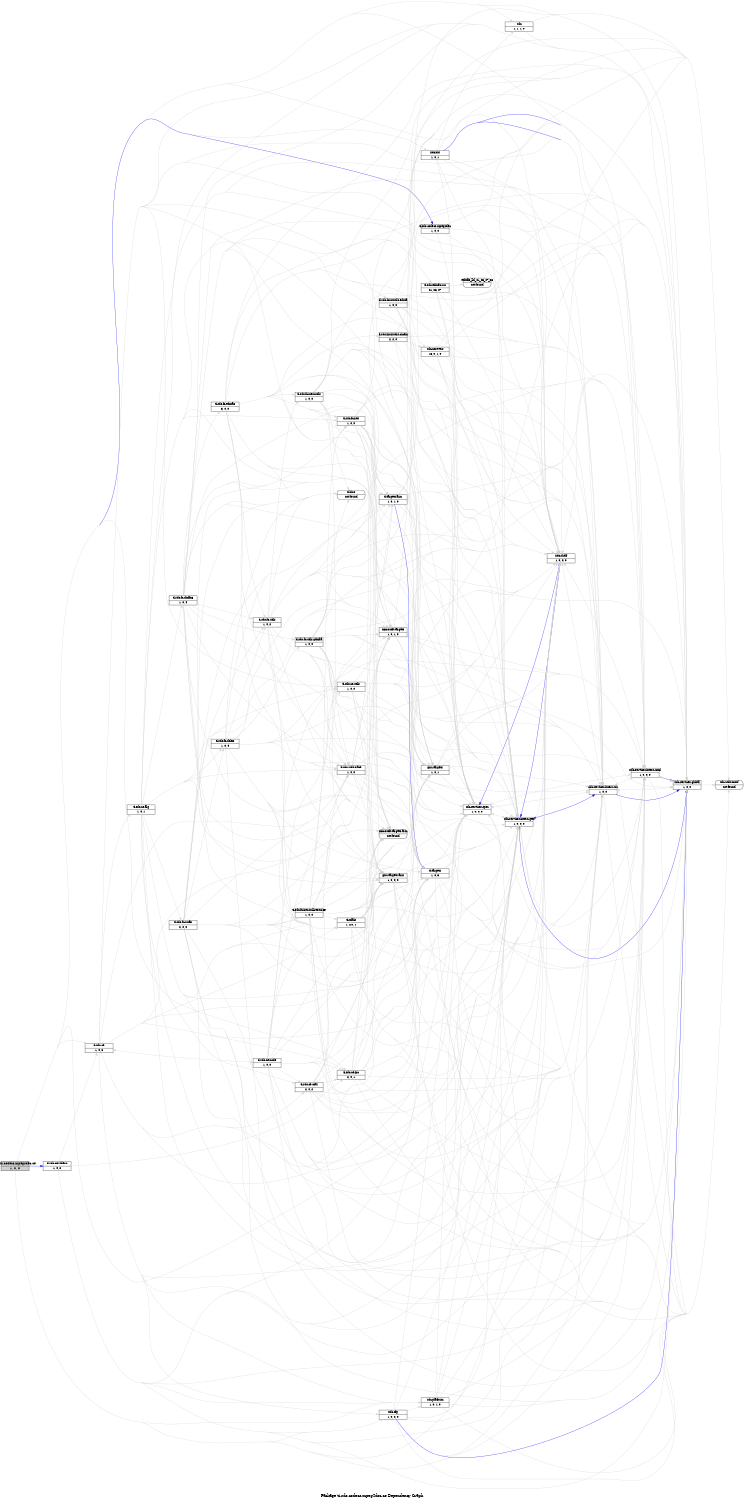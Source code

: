 digraph dependencies {
    label="\nPackage ti.sdo.codecs.mpeg4dec.ce Dependency Graph";
    size="7.5,10";
    rankdir=LR;
    ranksep=".75";
    concentrate="true";
    node [fixedsize=true, width=1.5, style=filled, color=black];
    node [font=Helvetica, fontsize=12, fillcolor=lightgrey];
    ti_sdo_codecs_mpeg4dec_ce [shape=record,label="ti.sdo.codecs.mpeg4dec.ce|1, 0, 0", URL="package.rel.xml"];
    node [fontsize=10, fillcolor=white];

    edge [style=solid, color=blue]
    ti_sdo_ce_video2 [shape=record,label="ti.sdo.ce.video2|1, 0, 2", URL="../C:\Components\codec_engine_2_25_01_06\packages\ti\sdo\ce\video2\package/package.rel.svg"];
    ti_sdo_codecs_mpeg4dec_ce -> ti_sdo_ce_video2;
    ti_sdo_codecs_mpeg4dec [shape=record,label="ti.sdo.codecs.mpeg4dec|1, 0, 0", URL="../E:\RTSC_GEN\automate\RELPACK\ti\sdo\codecs\mpeg4dec\package/package.rel.svg"];
    ti_sdo_codecs_mpeg4dec_ce -> ti_sdo_codecs_mpeg4dec;

    edge [style=solid, color=lightgrey]
    xdc_services_spec [shape=record,label="xdc.services.spec|1, 0, 0, 0", URL="../C:\Program Files\Texas Instruments\xdctools_3_15_00_10\packages\xdc\services\spec\package/package.rel.svg"];
    ti_sdo_codecs_mpeg4dec_ce -> xdc_services_spec;
    ti_sdo_codecs_mpeg4dec_ce -> ti_sdo_codecs_mpeg4dec;
    xdc_services_intern_gen [shape=record,label="xdc.services.intern.gen|1, 0, 0, 0", URL="../C:\Program Files\Texas Instruments\xdctools_3_15_00_10\packages\xdc\services\intern\gen\package/package.rel.svg"];
    ti_sdo_codecs_mpeg4dec_ce -> xdc_services_intern_gen;
    xdc [shape=record,label="xdc|1, 1, 1, 0", URL="../C:\Program Files\Texas Instruments\xdctools_3_15_00_10\packages\xdc\package/package.rel.svg"];
    ti_sdo_codecs_mpeg4dec_ce -> xdc;
    xdc_platform [shape=record,label="xdc.platform|1, 0, 1, 0", URL="../C:\Program Files\Texas Instruments\xdctools_3_15_00_10\packages\xdc\platform\package/package.rel.svg"];
    ti_sdo_codecs_mpeg4dec_ce -> xdc_platform;
    xdc_cfg [shape=record,label="xdc.cfg|1, 0, 2, 0", URL="../C:\Program Files\Texas Instruments\xdctools_3_15_00_10\packages\xdc\cfg\package/package.rel.svg"];
    ti_sdo_codecs_mpeg4dec_ce -> xdc_cfg;
    ti_sdo_codecs_mpeg4dec_ce -> ti_sdo_ce_video2;
    ti_sdo_ce [shape=record,label="ti.sdo.ce|1, 0, 6", URL="../C:\Components\codec_engine_2_25_01_06\packages\ti\sdo\ce\package/package.rel.svg"];
    ti_sdo_codecs_mpeg4dec_ce -> ti_sdo_ce;
    xdc_shelf [shape=record,label="xdc.shelf|1, 0, 0, 0", URL="../C:\Program Files\Texas Instruments\xdctools_3_15_00_10\packages\xdc\shelf\package/package.rel.svg"];
    ti_sdo_codecs_mpeg4dec_ce -> xdc_shelf;
    xdc_services_global [shape=record,label="xdc.services.global|1, 0, 0", URL="../C:\Program Files\Texas Instruments\xdctools_3_15_00_10\packages\xdc\services\global\package/package.rel.svg"];
    ti_sdo_codecs_mpeg4dec_ce -> xdc_services_global;
    xdc_bld [shape=record,label="xdc.bld|1, 0, 1", URL="../C:\Program Files\Texas Instruments\xdctools_3_15_00_10\packages\xdc\bld\package/package.rel.svg"];
    ti_sdo_codecs_mpeg4dec_ce -> xdc_bld;
    xdc_services_intern_cmd [shape=record,label="xdc.services.intern.cmd|1, 0, 0, 0", URL="../C:\Program Files\Texas Instruments\xdctools_3_15_00_10\packages\xdc\services\intern\cmd\package/package.rel.svg"];
    ti_sdo_codecs_mpeg4dec_ce -> xdc_services_intern_cmd;
    xdc_services_intern_xsr [shape=record,label="xdc.services.intern.xsr|1, 0, 0", URL="../C:\Program Files\Texas Instruments\xdctools_3_15_00_10\packages\xdc\services\intern\xsr\package/package.rel.svg"];
    ti_sdo_codecs_mpeg4dec_ce -> xdc_services_intern_xsr;
    ti_sdo_ce_ipc [shape=record,label="ti.sdo.ce.ipc|2, 0, 1", URL="../C:\Components\codec_engine_2_25_01_06\packages\ti\sdo\ce\ipc\package/package.rel.svg"];
    ti_sdo_codecs_mpeg4dec_ce -> ti_sdo_ce_ipc;

    edge [style=solid, color=blue]

    edge [style=solid, color=lightgrey]
    ti_sdo_ce_ipc -> xdc_services_spec;
    microsoft_targets [shape=record,label="microsoft.targets|1, 0, 1, 0", URL="../C:\Program Files\Texas Instruments\xdctools_3_15_00_10\packages\microsoft\targets\package/package.rel.svg"];
    ti_sdo_ce_ipc -> microsoft_targets;
    microsoft_targets_arm [shape=record,label="microsoft.targets.arm|not found"style=rounded, ];
    ti_sdo_ce_ipc -> microsoft_targets_arm;
    gnu_targets [shape=record,label="gnu.targets|1, 0, 1", URL="../C:\Program Files\Texas Instruments\xdctools_3_15_00_10\packages\gnu\targets\package/package.rel.svg"];
    ti_sdo_ce_ipc -> gnu_targets;
    ti_sdo_ce_ipc -> xdc_services_global;
    gnu_targets_arm [shape=record,label="gnu.targets.arm|1, 0, 0, 0", URL="../C:\Program Files\Texas Instruments\xdctools_3_15_00_10\packages\gnu\targets\arm\package/package.rel.svg"];
    ti_sdo_ce_ipc -> gnu_targets_arm;
    ti_sdo_ce_ipc -> xdc_shelf;
    ti_targets [shape=record,label="ti.targets|1, 0, 3", URL="../C:\Program Files\Texas Instruments\xdctools_3_15_00_10\packages\ti\targets\package/package.rel.svg"];
    ti_sdo_ce_ipc -> ti_targets;
    ti_sdo_ce_ipc -> xdc_services_intern_cmd;
    ti_sdo_ce_ipc -> xdc_services_intern_xsr;
    ti_sdo_ce_ipc -> xdc_services_intern_gen;

    edge [style=solid, color=blue]

    edge [style=solid, color=lightgrey]
    ti_targets -> xdc_services_spec;
    ti_targets -> xdc_services_intern_cmd;
    ti_targets -> xdc_services_intern_xsr;
    ti_targets -> xdc_services_intern_gen;
    xdc_utils_tconf [shape=record,label="xdc.utils.tconf|not found"style=rounded, ];
    ti_targets -> xdc_utils_tconf;
    ti_targets -> xdc_shelf;
    ti_targets -> xdc_services_global;

    edge [style=solid, color=blue]

    edge [style=solid, color=lightgrey]

    edge [style=solid, color=blue]

    edge [style=solid, color=lightgrey]
    gnu_targets_arm -> xdc_services_spec;
    gnu_targets_arm -> xdc_services_intern_cmd;
    gnu_targets_arm -> xdc_services_intern_xsr;
    gnu_targets_arm -> gnu_targets;
    gnu_targets_arm -> xdc_utils_tconf;
    gnu_targets_arm -> xdc_services_intern_gen;
    gnu_targets_arm -> xdc_shelf;
    gnu_targets_arm -> xdc_services_global;

    edge [style=solid, color=blue]

    edge [style=solid, color=lightgrey]
    gnu_targets -> xdc_services_spec;
    gnu_targets -> xdc_services_intern_cmd;
    gnu_targets -> xdc_services_intern_xsr;
    gnu_targets -> xdc_services_intern_gen;
    gnu_targets -> xdc_utils_tconf;
    gnu_targets -> xdc_shelf;
    gnu_targets -> xdc_services_global;

    edge [style=solid, color=blue]

    edge [style=solid, color=lightgrey]

    edge [style=solid, color=blue]

    edge [style=solid, color=lightgrey]
    microsoft_targets -> xdc_services_spec;
    microsoft_targets -> xdc_services_intern_cmd;
    microsoft_targets -> xdc_services_intern_xsr;
    microsoft_targets -> xdc_services_intern_gen;
    microsoft_targets -> xdc_utils_tconf;
    microsoft_targets -> xdc_shelf;
    microsoft_targets -> xdc_services_global;

    edge [style=solid, color=blue]
    xdc_services_intern_xsr -> xdc_services_global;

    edge [style=solid, color=lightgrey]
    xdc_services_intern_xsr -> xdc_services_spec;
    xdc_services_intern_xsr -> xdc_services_intern_cmd;
    xdc_services_intern_xsr -> xdc_services_intern_gen;
    xdc_services_intern_xsr -> xdc_utils_tconf;
    xdc_services_intern_xsr -> xdc_shelf;
    xdc_services_intern_xsr -> xdc_services_global;

    edge [style=solid, color=blue]
    xdc_services_intern_cmd -> xdc_shelf;
    xdc_services_intern_cmd -> xdc_services_spec;
    xdc_services_intern_cmd -> xdc_services_global;
    xdc_services_intern_cmd -> xdc_services_intern_gen;

    edge [style=solid, color=lightgrey]
    xdc_services_intern_cmd -> xdc_services_spec;
    xdc_services_intern_cmd -> xdc_services_intern_xsr;
    xdc_services_intern_cmd -> xdc_services_intern_gen;
    xdc_services_intern_cmd -> xdc_utils_tconf;
    xdc_services_intern_cmd -> xdc_shelf;
    xdc_services_intern_cmd -> xdc_services_global;

    edge [style=solid, color=blue]
    xdc_bld -> xdc_services_global;
    xdc_bld -> xdc_services_intern_cmd;

    edge [style=solid, color=lightgrey]
    xdc_bld -> xdc_services_spec;
    xdc_bld -> xdc_services_intern_cmd;
    xdc_bld -> xdc_services_intern_xsr;
    xdc_bld -> xdc_services_intern_gen;
    xdc_bld -> xdc_utils_tconf;
    xdc_bld -> xdc_shelf;
    xdc_bld -> xdc_services_global;
    xdc_bld -> xdc;

    edge [style=solid, color=blue]

    edge [style=solid, color=lightgrey]
    xdc_services_global -> xdc_services_spec;
    xdc_services_global -> xdc_services_intern_cmd;
    xdc_services_global -> xdc_services_intern_xsr;
    xdc_services_global -> xdc_services_intern_gen;
    xdc_services_global -> xdc_utils_tconf;
    xdc_services_global -> xdc_shelf;

    edge [style=solid, color=blue]

    edge [style=solid, color=lightgrey]
    xdc_shelf -> xdc_services_spec;
    xdc_shelf -> xdc_services_intern_cmd;
    xdc_shelf -> xdc_services_intern_xsr;
    xdc_shelf -> xdc_services_intern_gen;
    xdc_shelf -> xdc_utils_tconf;
    xdc_shelf -> xdc_services_global;

    edge [style=solid, color=blue]

    edge [style=solid, color=lightgrey]
    ti_sdo_ce -> gnu_targets;
    ti_sdo_ce -> xdc_cfg;
    ti_sdo_ce -> xdc_services_intern_cmd;
    ti_sdo_ce -> ti_targets;
    ti_sdo_ce_utils [shape=record,label="ti.sdo.ce.utils|1, 0, 0", URL="../C:\Components\codec_engine_2_25_01_06\packages\ti\sdo\ce\utils\package/package.rel.svg"];
    ti_sdo_ce -> ti_sdo_ce_utils;
    ti_sdo_ce -> xdc_shelf;
    ti_sdo_ce -> xdc_services_global;
    ti_sdo_ce -> gnu_targets_arm;
    ti_sdo_utils_trace [shape=record,label="ti.sdo.utils.trace|1, 0, 0", URL="../C:\Components\codec_engine_2_25_01_06\cetools\packages\ti\sdo\utils\trace\package/package.rel.svg"];
    ti_sdo_ce -> ti_sdo_utils_trace;
    ti_sdo_ce -> xdc_services_intern_gen;
    ti_xdais [shape=record,label="ti.xdais|1, 2.0, 1", URL="../C:\Components\codec_engine_2_25_01_06\cetools\packages\ti\xdais\package/package.rel.svg"];
    ti_sdo_ce -> ti_xdais;
    ti_sdo_ce -> xdc_platform;
    ti_sdo_ce_node [shape=record,label="ti.sdo.ce.node|1, 0, 0", URL="../C:\Components\codec_engine_2_25_01_06\packages\ti\sdo\ce\node\package/package.rel.svg"];
    ti_sdo_ce -> ti_sdo_ce_node;
    ti_sdo_ce -> xdc_services_spec;
    ti_sdo_ce -> microsoft_targets;
    ti_sdo_ce_osal [shape=record,label="ti.sdo.ce.osal|2, 0, 2", URL="../C:\Components\codec_engine_2_25_01_06\packages\ti\sdo\ce\osal\package/package.rel.svg"];
    ti_sdo_ce -> ti_sdo_ce_osal;
    ti_sdo_ce -> ti_sdo_ce_ipc;
    ti_sdo_ce_alg [shape=record,label="ti.sdo.ce.alg|1, 0, 1", URL="../C:\Components\codec_engine_2_25_01_06\packages\ti\sdo\ce\alg\package/package.rel.svg"];
    ti_sdo_ce -> ti_sdo_ce_alg;
    ti_sdo_ce -> xdc_services_intern_xsr;
    ti_sdo_ce -> microsoft_targets_arm;

    edge [style=solid, color=blue]

    edge [style=solid, color=lightgrey]
    ti_sdo_ce_alg -> gnu_targets;
    ti_sdo_ce_alg -> xdc_services_intern_cmd;
    ti_sdo_ce_alg -> ti_targets;
    ti_sdo_ce_alg -> ti_sdo_ce_utils;
    ti_sdo_ce_alg -> xdc_shelf;
    ti_sdo_ce_alg -> xdc_services_global;
    ti_sdo_fc_ires [shape=record,label="ti.sdo.fc.ires|1, 0, 0", URL="../C:\Components\codec_engine_2_25_01_06\cetools\packages\ti\sdo\fc\ires\package/package.rel.svg"];
    ti_sdo_ce_alg -> ti_sdo_fc_ires;
    ti_sdo_ce_alg -> gnu_targets_arm;
    ti_sdo_ce_alg -> ti_sdo_utils_trace;
    ti_sdo_fc_rman [shape=record,label="ti.sdo.fc.rman|2, 0, 0", URL="../C:\Components\codec_engine_2_25_01_06\cetools\packages\ti\sdo\fc\rman\package/package.rel.svg"];
    ti_sdo_ce_alg -> ti_sdo_fc_rman;
    ti_sdo_ce_alg -> xdc_services_intern_gen;
    ti_sdo_ce_alg -> ti_xdais;
    ti_sdo_ce_alg -> xdc_services_spec;
    ti_sdo_fc_dskt2 [shape=record,label="ti.sdo.fc.dskt2|1, 0, 4", URL="../C:\Components\codec_engine_2_25_01_06\cetools\packages\ti\sdo\fc\dskt2\package/package.rel.svg"];
    ti_sdo_ce_alg -> ti_sdo_fc_dskt2;
    ti_sdo_ce_alg -> microsoft_targets;
    ti_sdo_ce_alg -> ti_sdo_ce_osal;
    ti_sdo_ce_alg -> xdc_services_intern_xsr;
    ti_sdo_ce_alg -> microsoft_targets_arm;
    ti_sdo_fc_dman3 [shape=record,label="ti.sdo.fc.dman3|1, 0, 4", URL="../C:\Components\codec_engine_2_25_01_06\cetools\packages\ti\sdo\fc\dman3\package/package.rel.svg"];
    ti_sdo_ce_alg -> ti_sdo_fc_dman3;

    edge [style=solid, color=blue]

    edge [style=solid, color=lightgrey]
    ti_sdo_fc_dman3 -> gnu_targets;
    ti_sdo_fc_dman3 -> xdc_services_intern_cmd;
    ti_sdo_fc_dman3 -> ti_targets;
    ti_sdo_fc_dman3 -> ti_sdo_fc_ires;
    ti_sdo_fc_dman3 -> ti_sdo_utils_trace;
    ti_sdo_fc_utils [shape=record,label="ti.sdo.fc.utils|1, 0, 2", URL="../C:\Components\codec_engine_2_25_01_06\cetools\packages\ti\sdo\fc\utils\package/package.rel.svg"];
    ti_sdo_fc_dman3 -> ti_sdo_fc_utils;
    ti_sdo_fc_dman3 -> xdc_shelf;
    ti_sdo_fc_utils_gtinfra [shape=record,label="ti.sdo.fc.utils.gtinfra|1, 0, 0", URL="../C:\Components\codec_engine_2_25_01_06\cetools\packages\ti\sdo\fc\utils\gtinfra\package/package.rel.svg"];
    ti_sdo_fc_dman3 -> ti_sdo_fc_utils_gtinfra;
    ti_sdo_fc_dman3 -> xdc_services_global;
    ti_targets_arm [shape=record,label="ti.targets.arm|1, 0, 1, 0", URL="../C:\Program Files\Texas Instruments\xdctools_3_15_00_10\packages\ti\targets\arm\package/package.rel.svg"];
    ti_sdo_fc_dman3 -> ti_targets_arm;
    ti_sdo_fc_dman3 -> gnu_targets_arm;
    ti_sdo_fc_edma3 [shape=record,label="ti.sdo.fc.edma3|3, 0, 0", URL="../C:\Components\codec_engine_2_25_01_06\cetools\packages\ti\sdo\fc\edma3\package/package.rel.svg"];
    ti_sdo_fc_dman3 -> ti_sdo_fc_edma3;
    ti_sdo_fc_dman3 -> ti_xdais;
    ti_bios [shape=record,label="ti.bios|not found"style=rounded, ];
    ti_sdo_fc_dman3 -> ti_bios;
    ti_sdo_fc_dman3 -> xdc_services_intern_gen;
    ti_sdo_fc_dman3 -> xdc_services_spec;
    ti_sdo_fc_dman3 -> microsoft_targets;
    ti_sdo_fc_dman3 -> xdc_services_intern_xsr;
    ti_sdo_edma3_rm [shape=record,label="ti.sdo.edma3.rm|01, 03, 07", URL="../C:\Components\codec_engine_2_25_01_06\cetools\packages\ti\sdo\edma3\rm\package/package.rel.svg"];
    ti_sdo_fc_dman3 -> ti_sdo_edma3_rm;
    ti_sdo_fc_dman3 -> microsoft_targets_arm;

    edge [style=solid, color=blue]

    edge [style=solid, color=lightgrey]
    ti_sdo_edma3_rm -> xdc_services_global;
    ti_sdo_edma3_rm -> xdc_services_intern_gen;
    ti_sdo_edma3_rm -> xdc_shelf;
    ti_sdo_edma3_rm -> xdc_services_spec;
    edma3_lld_01_03_07_03 [shape=record,label="edma3_lld_01_03_07_03|not found"style=rounded, ];
    ti_sdo_edma3_rm -> edma3_lld_01_03_07_03;
    ti_sdo_edma3_rm -> xdc_services_intern_cmd;
    ti_sdo_edma3_rm -> xdc_services_intern_xsr;

    edge [style=solid, color=blue]

    edge [style=solid, color=lightgrey]

    edge [style=solid, color=blue]

    edge [style=solid, color=lightgrey]

    edge [style=solid, color=blue]

    edge [style=solid, color=lightgrey]
    ti_sdo_fc_edma3 -> gnu_targets;
    ti_sdo_fc_edma3 -> xdc_services_intern_cmd;
    ti_sdo_fc_edma3 -> ti_sdo_fc_ires;
    ti_sdo_fc_edma3 -> ti_targets;
    ti_sdo_fc_edma3 -> ti_sdo_utils_trace;
    ti_sdo_fc_edma3 -> ti_sdo_fc_utils;
    ti_sdo_fc_edma3 -> xdc_shelf;
    ti_sdo_fc_edma3 -> xdc_services_global;
    ti_sdo_fc_edma3 -> ti_targets_arm;
    ti_sdo_fc_edma3 -> gnu_targets_arm;
    ti_sdo_fc_edma3 -> ti_xdais;
    ti_sdo_fc_edma3 -> ti_bios;
    ti_sdo_fc_edma3 -> xdc_services_intern_gen;
    ti_sdo_fc_memutils [shape=record,label="ti.sdo.fc.memutils|1, 0, 0", URL="../C:\Components\codec_engine_2_25_01_06\cetools\packages\ti\sdo\fc\memutils\package/package.rel.svg"];
    ti_sdo_fc_edma3 -> ti_sdo_fc_memutils;
    ti_sdo_fc_edma3 -> xdc_services_spec;
    ti_sdo_fc_edma3 -> microsoft_targets;
    ti_sdo_fc_edma3 -> xdc_services_intern_xsr;
    ti_sdo_linuxutils_edma [shape=record,label="ti.sdo.linuxutils.edma|1, 0, 0", URL="../C:\Components\codec_engine_2_25_01_06\cetools\packages\ti\sdo\linuxutils\edma\package/package.rel.svg"];
    ti_sdo_fc_edma3 -> ti_sdo_linuxutils_edma;
    ti_sdo_fc_edma3 -> ti_sdo_edma3_rm;
    ti_sdo_fc_edma3 -> microsoft_targets_arm;

    edge [style=solid, color=blue]

    edge [style=solid, color=lightgrey]
    ti_sdo_linuxutils_edma -> xdc_services_intern_gen;
    ti_sdo_linuxutils_edma -> xdc_shelf;
    ti_sdo_linuxutils_edma -> xdc_services_spec;
    ti_sdo_linuxutils_edma -> xdc_services_global;
    ti_sdo_linuxutils_edma -> xdc_services_intern_cmd;
    ti_sdo_linuxutils_edma -> xdc_services_intern_xsr;
    xdc_corevers [shape=record,label="xdc.corevers|16, 0, 1, 0", URL="../C:\Program Files\Texas Instruments\xdctools_3_15_00_10\packages\xdc\corevers\package/package.rel.svg"];
    ti_sdo_linuxutils_edma -> xdc_corevers;

    edge [style=solid, color=blue]

    edge [style=solid, color=lightgrey]
    xdc_corevers -> xdc_services_spec;
    xdc_corevers -> xdc_services_intern_cmd;
    xdc_corevers -> xdc_services_intern_xsr;
    xdc_corevers -> xdc_services_intern_gen;
    xdc_corevers -> xdc_utils_tconf;
    xdc_corevers -> xdc_shelf;
    xdc_corevers -> xdc_services_global;

    edge [style=solid, color=blue]

    edge [style=solid, color=lightgrey]
    ti_sdo_fc_memutils -> gnu_targets;
    ti_sdo_fc_memutils -> xdc_services_intern_cmd;
    ti_sdo_fc_memutils -> ti_targets;
    ti_sdo_linuxutils_cmem [shape=record,label="ti.sdo.linuxutils.cmem|2, 2, 0", URL="../C:\Components\codec_engine_2_25_01_06\cetools\packages\ti\sdo\linuxutils\cmem\package/package.rel.svg"];
    ti_sdo_fc_memutils -> ti_sdo_linuxutils_cmem;
    ti_sdo_fc_memutils -> ti_sdo_utils_trace;
    ti_sdo_fc_memutils -> xdc_shelf;
    ti_sdo_fc_memutils -> xdc_services_global;
    ti_sdo_fc_memutils -> ti_targets_arm;
    ti_sdo_fc_memutils -> gnu_targets_arm;
    ti_sdo_fc_memutils -> ti_bios;
    ti_sdo_fc_memutils -> xdc_services_intern_gen;
    ti_sdo_fc_memutils -> xdc_services_spec;
    ti_sdo_fc_memutils -> microsoft_targets;
    ti_sdo_fc_memutils -> xdc_services_intern_xsr;
    ti_sdo_fc_memutils -> microsoft_targets_arm;

    edge [style=solid, color=blue]

    edge [style=solid, color=lightgrey]
    ti_sdo_linuxutils_cmem -> xdc_services_intern_gen;
    ti_sdo_linuxutils_cmem -> xdc_shelf;
    ti_sdo_linuxutils_cmem -> xdc_services_spec;
    ti_sdo_linuxutils_cmem -> xdc_services_global;
    ti_sdo_linuxutils_cmem -> xdc_services_intern_cmd;
    ti_sdo_linuxutils_cmem -> xdc_services_intern_xsr;
    ti_sdo_linuxutils_cmem -> xdc_corevers;

    edge [style=solid, color=blue]
    ti_targets_arm -> ti_targets;

    edge [style=solid, color=lightgrey]
    ti_targets_arm -> xdc_services_spec;
    ti_targets_arm -> ti_targets;
    ti_targets_arm -> xdc_services_intern_cmd;
    ti_targets_arm -> xdc_services_intern_xsr;
    ti_targets_arm -> xdc_utils_tconf;
    ti_targets_arm -> xdc_services_intern_gen;
    ti_targets_arm -> xdc_shelf;
    ti_targets_arm -> xdc_services_global;

    edge [style=solid, color=blue]

    edge [style=solid, color=lightgrey]
    ti_sdo_fc_utils_gtinfra -> gnu_targets;
    ti_sdo_fc_utils_gtinfra -> xdc_services_intern_cmd;
    ti_sdo_fc_utils_gtinfra -> ti_targets;
    ti_sdo_fc_utils_gtinfra -> ti_sdo_utils_trace;
    ti_sdo_fc_utils_gtinfra -> xdc_shelf;
    ti_sdo_fc_utils_gtinfra -> xdc_services_global;
    ti_sdo_fc_utils_gtinfra -> ti_targets_arm;
    ti_sdo_fc_utils_gtinfra -> gnu_targets_arm;
    ti_sdo_fc_utils_gtinfra -> ti_bios;
    ti_sdo_fc_utils_gtinfra -> xdc_services_intern_gen;
    ti_sdo_fc_utils_gtinfra -> xdc_services_spec;
    ti_sdo_fc_utils_gtinfra -> microsoft_targets;
    ti_sdo_fc_utils_gtinfra -> xdc_services_intern_xsr;
    ti_sdo_fc_utils_gtinfra -> microsoft_targets_arm;

    edge [style=solid, color=blue]

    edge [style=solid, color=lightgrey]
    ti_sdo_fc_utils -> gnu_targets;
    ti_sdo_fc_utils -> xdc_services_intern_cmd;
    ti_sdo_fc_utils -> ti_targets;
    ti_sdo_fc_utils -> ti_sdo_utils_trace;
    ti_sdo_fc_utils -> xdc_shelf;
    ti_sdo_fc_utils -> xdc_services_global;
    ti_sdo_fc_utils -> ti_targets_arm;
    ti_sdo_fc_utils -> gnu_targets_arm;
    ti_sdo_fc_utils -> ti_xdais;
    ti_sdo_fc_utils -> ti_bios;
    ti_sdo_fc_utils -> xdc_services_intern_gen;
    ti_sdo_fc_utils -> ti_sdo_fc_memutils;
    ti_sdo_fc_utils -> xdc_services_spec;
    ti_sdo_fc_utils -> microsoft_targets;
    ti_sdo_fc_utils -> xdc_services_intern_xsr;
    ti_sdo_fc_utils -> microsoft_targets_arm;

    edge [style=solid, color=blue]

    edge [style=solid, color=lightgrey]
    ti_sdo_fc_dskt2 -> gnu_targets;
    ti_sdo_fc_dskt2 -> xdc_services_intern_cmd;
    ti_sdo_fc_dskt2 -> ti_targets;
    ti_sdo_fc_dskt2 -> ti_sdo_utils_trace;
    ti_sdo_fc_dskt2 -> ti_sdo_fc_utils;
    ti_sdo_fc_dskt2 -> xdc_shelf;
    ti_sdo_fc_dskt2 -> ti_sdo_fc_utils_gtinfra;
    ti_sdo_fc_dskt2 -> xdc_services_global;
    ti_sdo_fc_dskt2 -> ti_targets_arm;
    ti_sdo_fc_dskt2 -> gnu_targets_arm;
    ti_sdo_fc_dskt2 -> ti_xdais;
    ti_sdo_fc_dskt2 -> ti_bios;
    ti_sdo_fc_dskt2 -> xdc_services_intern_gen;
    ti_sdo_fc_dskt2 -> xdc_services_spec;
    ti_sdo_fc_dskt2 -> microsoft_targets;
    ti_sdo_fc_dskt2 -> xdc_services_intern_xsr;
    ti_sdo_fc_dskt2 -> microsoft_targets_arm;

    edge [style=solid, color=blue]

    edge [style=solid, color=lightgrey]
    ti_sdo_fc_rman -> gnu_targets;
    ti_sdo_fc_rman -> xdc_services_intern_cmd;
    ti_sdo_fc_rman -> ti_sdo_fc_ires;
    ti_sdo_fc_rman -> ti_targets;
    ti_sdo_fc_rman -> ti_sdo_utils_trace;
    ti_sdo_fc_rman -> ti_sdo_fc_utils;
    ti_sdo_fc_rman -> xdc_shelf;
    ti_sdo_fc_rman -> xdc_services_global;
    ti_sdo_fc_rman -> ti_targets_arm;
    ti_sdo_fc_rman -> gnu_targets_arm;
    ti_sdo_fc_rman -> ti_sdo_fc_dskt2;
    ti_sdo_fc_rman -> ti_xdais;
    ti_sdo_fc_rman -> ti_bios;
    ti_sdo_fc_rman -> xdc_services_intern_gen;
    ti_sdo_fc_ires_nullresource [shape=record,label="ti.sdo.fc.ires.nullresource|1, 0, 0", URL="../C:\Components\codec_engine_2_25_01_06\cetools\packages\ti\sdo\fc\ires\nullresource\package/package.rel.svg"];
    ti_sdo_fc_rman -> ti_sdo_fc_ires_nullresource;
    ti_sdo_fc_rman -> xdc_services_spec;
    ti_sdo_fc_rman -> microsoft_targets;
    ti_sdo_fc_rman -> xdc_services_intern_xsr;
    ti_sdo_fc_rman -> microsoft_targets_arm;

    edge [style=solid, color=blue]

    edge [style=solid, color=lightgrey]
    ti_sdo_fc_ires_nullresource -> gnu_targets;
    ti_sdo_fc_ires_nullresource -> xdc_services_intern_cmd;
    ti_sdo_fc_ires_nullresource -> ti_sdo_fc_ires;
    ti_sdo_fc_ires_nullresource -> ti_targets;
    ti_sdo_fc_ires_nullresource -> ti_sdo_utils_trace;
    ti_sdo_fc_ires_nullresource -> xdc_shelf;
    ti_sdo_fc_ires_nullresource -> xdc_services_global;
    ti_sdo_fc_ires_nullresource -> ti_targets_arm;
    ti_sdo_fc_ires_nullresource -> gnu_targets_arm;
    ti_sdo_fc_ires_nullresource -> ti_xdais;
    ti_sdo_fc_ires_nullresource -> xdc_services_intern_gen;
    ti_sdo_fc_ires_nullresource -> xdc_services_spec;
    ti_sdo_fc_ires_nullresource -> microsoft_targets;
    ti_sdo_fc_ires_nullresource -> xdc_services_intern_xsr;
    ti_sdo_fc_ires_nullresource -> microsoft_targets_arm;

    edge [style=solid, color=blue]

    edge [style=solid, color=lightgrey]
    ti_sdo_fc_ires -> ti_targets_arm;
    ti_sdo_fc_ires -> xdc_services_spec;
    ti_sdo_fc_ires -> microsoft_targets;
    ti_sdo_fc_ires -> microsoft_targets_arm;
    ti_sdo_fc_ires -> gnu_targets;
    ti_sdo_fc_ires -> xdc_services_global;
    ti_sdo_fc_ires -> gnu_targets_arm;
    ti_sdo_fc_ires -> xdc_shelf;
    ti_sdo_fc_ires -> ti_targets;
    ti_sdo_fc_ires -> xdc_services_intern_cmd;
    ti_sdo_fc_ires -> xdc_services_intern_xsr;
    ti_sdo_fc_ires -> xdc_services_intern_gen;

    edge [style=solid, color=blue]

    edge [style=solid, color=lightgrey]
    ti_sdo_ce_osal -> ti_sdo_ce_ipc;
    ti_sdo_ce_osal -> xdc_services_spec;
    ti_sdo_ce_osal -> microsoft_targets;
    ti_sdo_ce_osal -> microsoft_targets_arm;
    ti_sdo_ce_osal -> gnu_targets;
    ti_sdo_ce_osal -> xdc_services_global;
    ti_sdo_ce_osal -> gnu_targets_arm;
    ti_sdo_ce_osal -> xdc_shelf;
    ti_sdo_ce_osal -> ti_targets;
    ti_sdo_ce_osal -> xdc_services_intern_cmd;
    ti_sdo_ce_osal -> xdc_services_intern_xsr;
    ti_sdo_ce_osal -> xdc_services_intern_gen;

    edge [style=solid, color=blue]

    edge [style=solid, color=lightgrey]
    ti_sdo_ce_node -> gnu_targets;
    ti_sdo_ce_node -> xdc_services_intern_cmd;
    ti_sdo_ce_node -> ti_targets;
    ti_sdo_ce_node -> ti_sdo_ce_utils;
    ti_sdo_ce_node -> xdc_shelf;
    ti_sdo_ce_node -> ti_sdo_ce;
    ti_sdo_ce_node -> xdc_services_global;
    ti_sdo_ce_node -> gnu_targets_arm;
    ti_sdo_ce_node -> ti_sdo_utils_trace;
    ti_sdo_ce_node -> xdc_services_intern_gen;
    ti_sdo_ce_node -> ti_xdais;
    ti_sdo_ce_node -> xdc_services_spec;
    ti_sdo_ce_node -> microsoft_targets;
    ti_sdo_ce_node -> ti_sdo_ce_osal;
    ti_sdo_ce_node -> ti_sdo_ce_ipc;
    ti_sdo_ce_node -> xdc_services_intern_xsr;
    ti_sdo_ce_node -> microsoft_targets_arm;

    edge [style=solid, color=blue]

    edge [style=solid, color=lightgrey]
    ti_xdais -> xdc_services_spec;
    ti_xdais -> xdc_shelf;
    ti_xdais -> microsoft_targets;
    ti_xdais -> xdc_services_global;
    ti_xdais -> ti_targets;
    ti_xdais -> xdc_services_intern_cmd;
    ti_xdais -> xdc_services_intern_xsr;
    ti_xdais -> gnu_targets_arm;
    ti_xdais -> xdc_services_intern_gen;
    ti_xdais -> microsoft_targets_arm;
    ti_xdais -> gnu_targets;

    edge [style=solid, color=blue]

    edge [style=solid, color=lightgrey]
    ti_sdo_utils_trace -> gnu_targets;
    ti_sdo_utils_trace -> xdc_services_intern_cmd;
    ti_sdo_utils_trace -> ti_targets;
    ti_sdo_utils_trace -> xdc_shelf;
    ti_sdo_utils_trace -> xdc_services_global;
    ti_sdo_utils_trace -> ti_targets_arm;
    ti_sdo_utils_trace -> gnu_targets_arm;
    ti_sdo_utils_trace -> xdc_services_intern_gen;
    ti_sdo_utils_trace -> xdc_services_spec;
    ti_sdo_utils_trace -> microsoft_targets;
    ti_sdo_utils_trace -> xdc_services_intern_xsr;
    ti_sdo_utils_trace -> microsoft_targets_arm;

    edge [style=solid, color=blue]

    edge [style=solid, color=lightgrey]
    ti_sdo_ce_utils -> xdc_services_spec;
    ti_sdo_ce_utils -> microsoft_targets;
    ti_sdo_ce_utils -> microsoft_targets_arm;
    ti_sdo_ce_utils -> gnu_targets;
    ti_sdo_ce_utils -> xdc_services_global;
    ti_sdo_ce_utils -> gnu_targets_arm;
    ti_sdo_ce_utils -> xdc_shelf;
    ti_sdo_ce_utils -> ti_targets;
    ti_sdo_ce_utils -> xdc_services_intern_cmd;
    ti_sdo_ce_utils -> xdc_services_intern_xsr;
    ti_sdo_ce_utils -> xdc_services_intern_gen;

    edge [style=solid, color=blue]
    xdc_cfg -> xdc_services_global;

    edge [style=solid, color=lightgrey]
    xdc_cfg -> xdc_platform;
    xdc_cfg -> xdc_services_spec;
    xdc_cfg -> xdc_services_intern_cmd;
    xdc_cfg -> xdc_services_intern_xsr;
    xdc_cfg -> xdc_utils_tconf;
    xdc_cfg -> xdc_services_intern_gen;
    xdc_cfg -> xdc_shelf;
    xdc_cfg -> xdc_services_global;

    edge [style=solid, color=blue]

    edge [style=solid, color=lightgrey]
    xdc_platform -> xdc_services_spec;
    xdc_platform -> xdc_services_intern_cmd;
    xdc_platform -> xdc_services_intern_xsr;
    xdc_platform -> xdc_services_intern_gen;
    xdc_platform -> xdc_utils_tconf;
    xdc_platform -> xdc_shelf;
    xdc_platform -> xdc_services_global;

    edge [style=solid, color=blue]

    edge [style=solid, color=lightgrey]
    xdc -> xdc_utils_tconf;
    xdc -> xdc_services_global;

    edge [style=solid, color=blue]
    xdc_services_intern_gen -> xdc_shelf;
    xdc_services_intern_gen -> xdc_services_spec;
    xdc_services_intern_gen -> xdc_services_global;
    xdc_services_intern_gen -> xdc_services_intern_xsr;

    edge [style=solid, color=lightgrey]
    xdc_services_intern_gen -> xdc_services_spec;
    xdc_services_intern_gen -> xdc_services_intern_cmd;
    xdc_services_intern_gen -> xdc_services_intern_xsr;
    xdc_services_intern_gen -> xdc_utils_tconf;
    xdc_services_intern_gen -> xdc_shelf;
    xdc_services_intern_gen -> xdc_services_global;

    edge [style=solid, color=blue]
    xdc_services_spec -> xdc_shelf;

    edge [style=solid, color=lightgrey]
    xdc_services_spec -> xdc_services_intern_cmd;
    xdc_services_spec -> xdc_services_intern_xsr;
    xdc_services_spec -> xdc_services_intern_gen;
    xdc_services_spec -> xdc_utils_tconf;
    xdc_services_spec -> xdc_shelf;
    xdc_services_spec -> xdc_services_global;

    edge [style=solid, color=blue]

    edge [style=solid, color=lightgrey]
    ti_sdo_codecs_mpeg4dec -> xdc_services_spec;
    ti_sdo_codecs_mpeg4dec -> xdc_services_intern_gen;
    ti_sdo_codecs_mpeg4dec -> xdc_shelf;
    ti_sdo_codecs_mpeg4dec -> xdc_services_global;
    ti_sdo_codecs_mpeg4dec -> xdc_services_intern_cmd;
    ti_sdo_codecs_mpeg4dec -> xdc_services_intern_xsr;

    edge [style=solid, color=blue]

    edge [style=solid, color=lightgrey]
    ti_sdo_ce_video2 -> xdc_services_spec;
    ti_sdo_ce_video2 -> xdc_services_intern_gen;
    ti_sdo_ce_video2 -> xdc_platform;
    ti_sdo_ce_video2 -> xdc_cfg;
    ti_sdo_ce_video2 -> ti_sdo_ce;
    ti_sdo_ce_video2 -> xdc_shelf;
    ti_sdo_ce_video2 -> xdc_services_global;
    ti_sdo_ce_video2 -> xdc_services_intern_cmd;
    ti_sdo_ce_video2 -> xdc_services_intern_xsr;
    ti_sdo_ce_video2 -> ti_sdo_ce_ipc;
}
